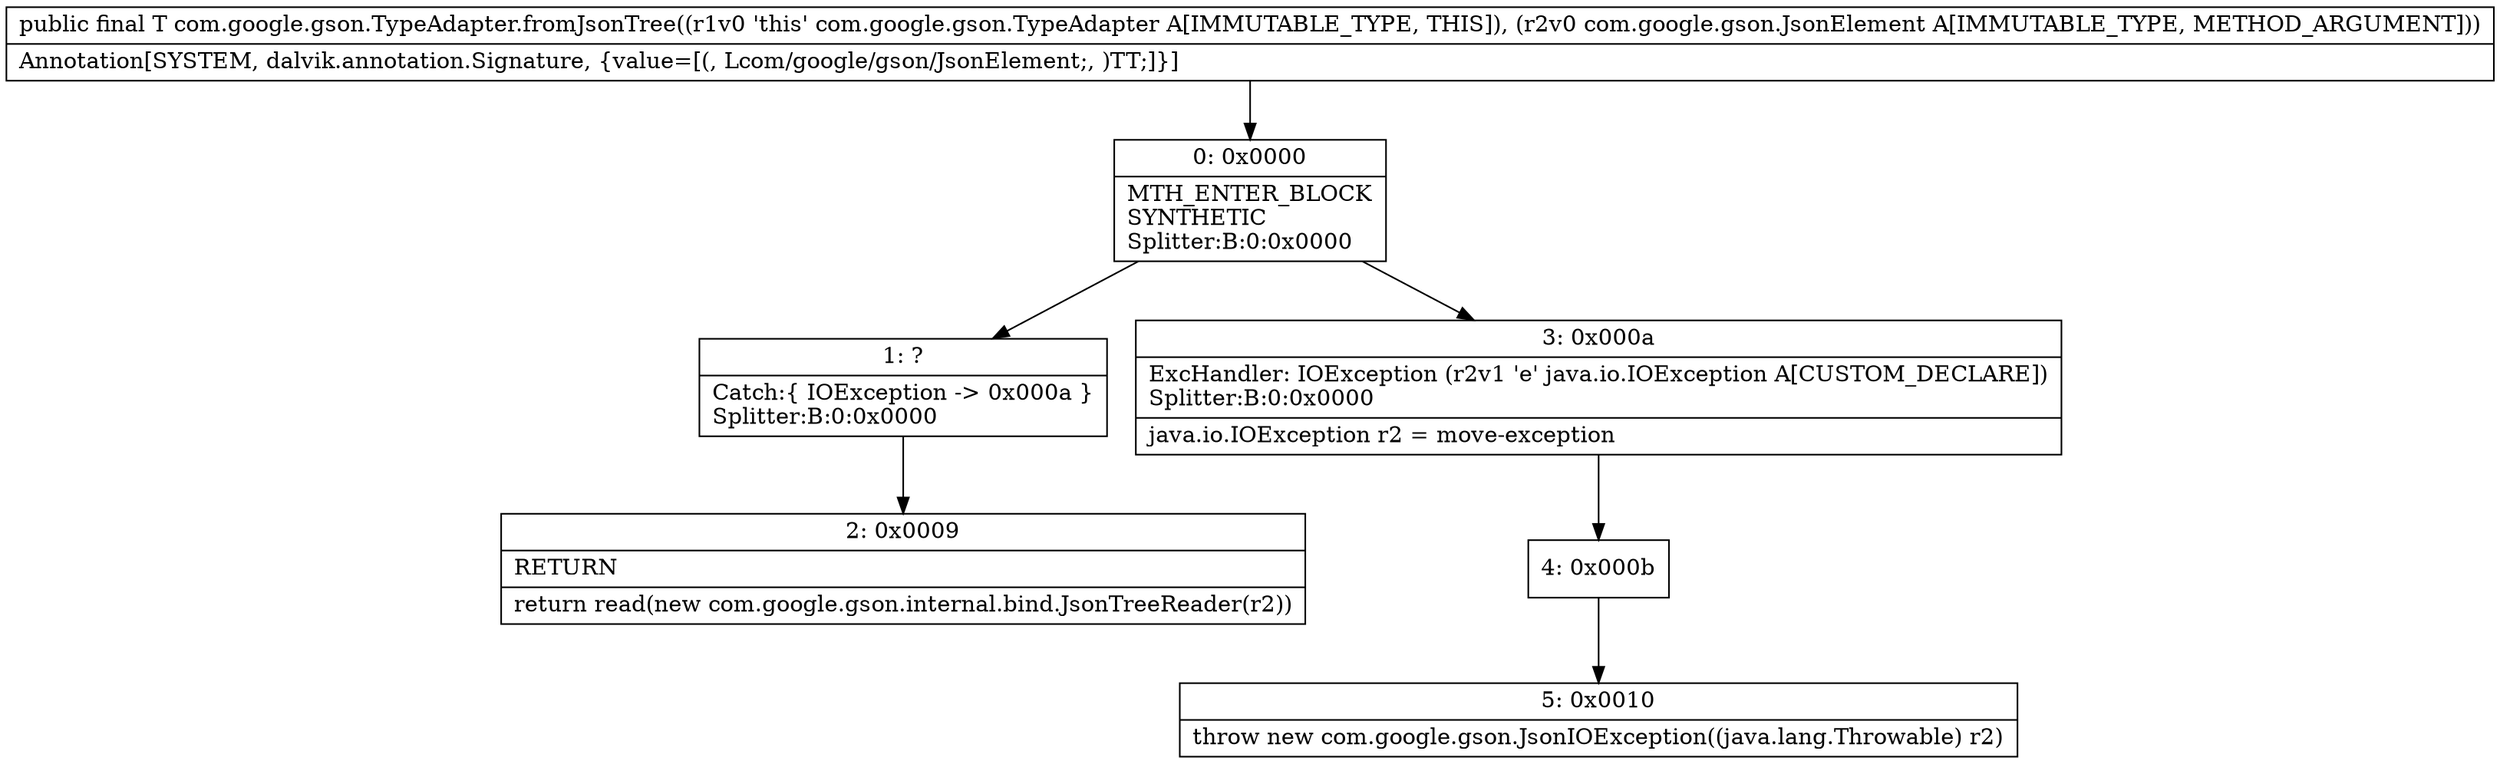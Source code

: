 digraph "CFG forcom.google.gson.TypeAdapter.fromJsonTree(Lcom\/google\/gson\/JsonElement;)Ljava\/lang\/Object;" {
Node_0 [shape=record,label="{0\:\ 0x0000|MTH_ENTER_BLOCK\lSYNTHETIC\lSplitter:B:0:0x0000\l}"];
Node_1 [shape=record,label="{1\:\ ?|Catch:\{ IOException \-\> 0x000a \}\lSplitter:B:0:0x0000\l}"];
Node_2 [shape=record,label="{2\:\ 0x0009|RETURN\l|return read(new com.google.gson.internal.bind.JsonTreeReader(r2))\l}"];
Node_3 [shape=record,label="{3\:\ 0x000a|ExcHandler: IOException (r2v1 'e' java.io.IOException A[CUSTOM_DECLARE])\lSplitter:B:0:0x0000\l|java.io.IOException r2 = move\-exception\l}"];
Node_4 [shape=record,label="{4\:\ 0x000b}"];
Node_5 [shape=record,label="{5\:\ 0x0010|throw new com.google.gson.JsonIOException((java.lang.Throwable) r2)\l}"];
MethodNode[shape=record,label="{public final T com.google.gson.TypeAdapter.fromJsonTree((r1v0 'this' com.google.gson.TypeAdapter A[IMMUTABLE_TYPE, THIS]), (r2v0 com.google.gson.JsonElement A[IMMUTABLE_TYPE, METHOD_ARGUMENT]))  | Annotation[SYSTEM, dalvik.annotation.Signature, \{value=[(, Lcom\/google\/gson\/JsonElement;, )TT;]\}]\l}"];
MethodNode -> Node_0;
Node_0 -> Node_1;
Node_0 -> Node_3;
Node_1 -> Node_2;
Node_3 -> Node_4;
Node_4 -> Node_5;
}


